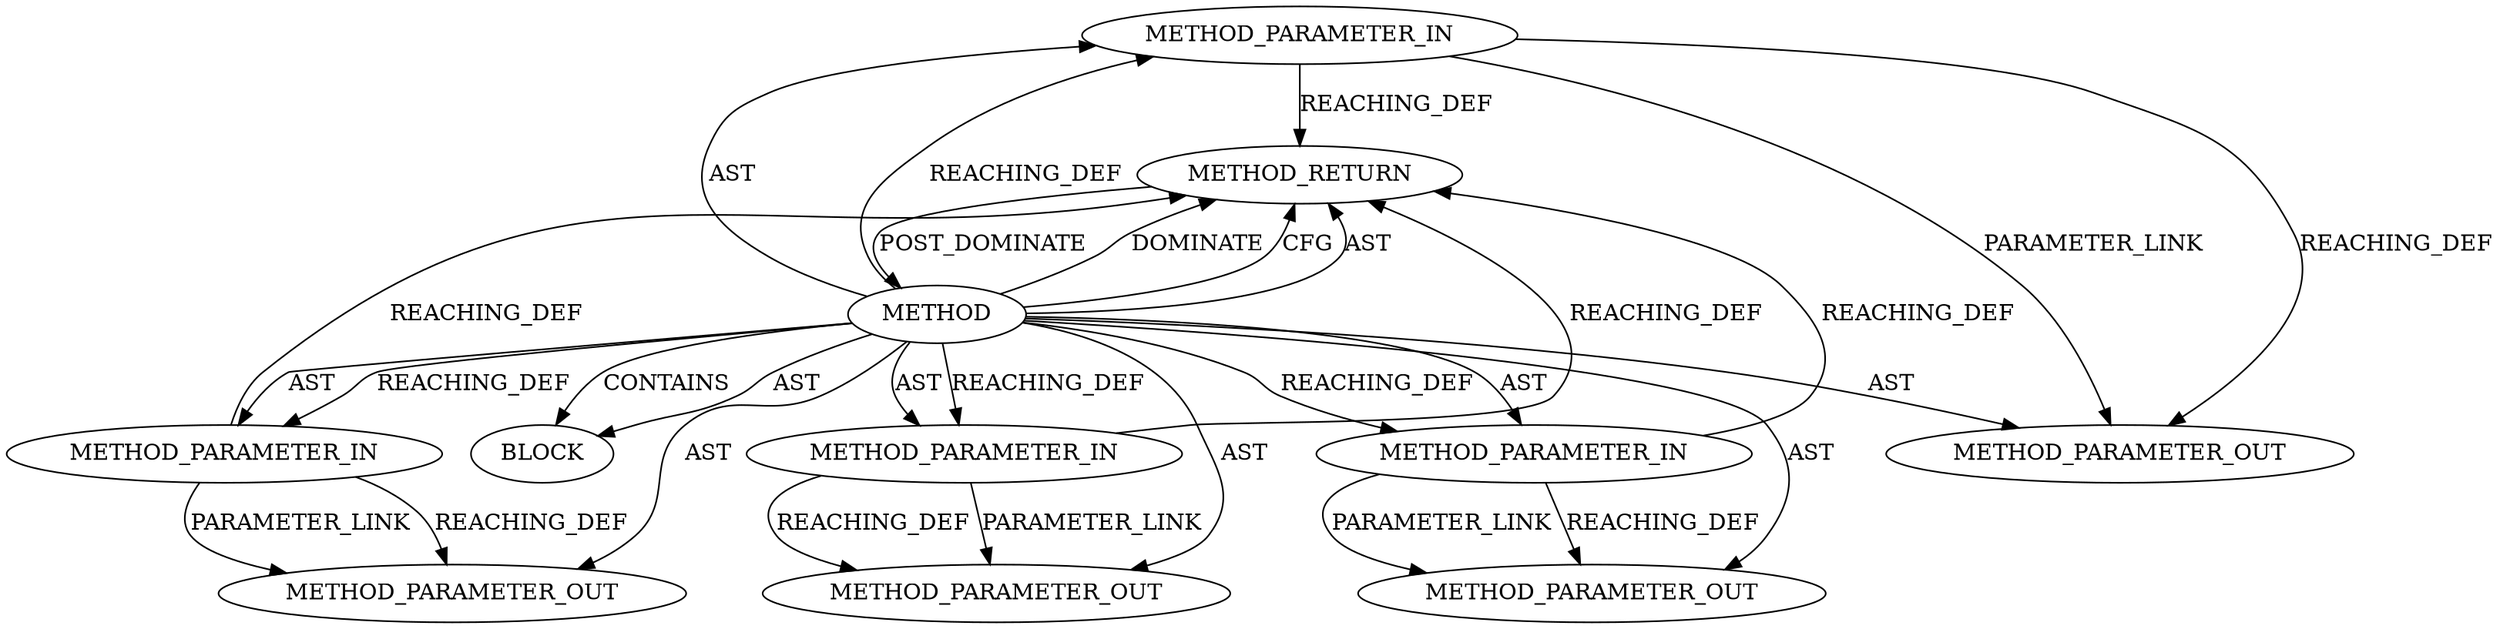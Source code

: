 digraph {
  26659 [label=METHOD_PARAMETER_IN ORDER=1 CODE="p1" IS_VARIADIC=false TYPE_FULL_NAME="ANY" EVALUATION_STRATEGY="BY_VALUE" INDEX=1 NAME="p1"]
  27664 [label=METHOD_PARAMETER_OUT ORDER=2 CODE="p2" IS_VARIADIC=false TYPE_FULL_NAME="ANY" EVALUATION_STRATEGY="BY_VALUE" INDEX=2 NAME="p2"]
  27666 [label=METHOD_PARAMETER_OUT ORDER=4 CODE="p4" IS_VARIADIC=false TYPE_FULL_NAME="ANY" EVALUATION_STRATEGY="BY_VALUE" INDEX=4 NAME="p4"]
  26660 [label=METHOD_PARAMETER_IN ORDER=2 CODE="p2" IS_VARIADIC=false TYPE_FULL_NAME="ANY" EVALUATION_STRATEGY="BY_VALUE" INDEX=2 NAME="p2"]
  27665 [label=METHOD_PARAMETER_OUT ORDER=3 CODE="p3" IS_VARIADIC=false TYPE_FULL_NAME="ANY" EVALUATION_STRATEGY="BY_VALUE" INDEX=3 NAME="p3"]
  26664 [label=METHOD_RETURN ORDER=2 CODE="RET" TYPE_FULL_NAME="ANY" EVALUATION_STRATEGY="BY_VALUE"]
  27663 [label=METHOD_PARAMETER_OUT ORDER=1 CODE="p1" IS_VARIADIC=false TYPE_FULL_NAME="ANY" EVALUATION_STRATEGY="BY_VALUE" INDEX=1 NAME="p1"]
  26662 [label=METHOD_PARAMETER_IN ORDER=4 CODE="p4" IS_VARIADIC=false TYPE_FULL_NAME="ANY" EVALUATION_STRATEGY="BY_VALUE" INDEX=4 NAME="p4"]
  26663 [label=BLOCK ORDER=1 ARGUMENT_INDEX=1 CODE="<empty>" TYPE_FULL_NAME="ANY"]
  26661 [label=METHOD_PARAMETER_IN ORDER=3 CODE="p3" IS_VARIADIC=false TYPE_FULL_NAME="ANY" EVALUATION_STRATEGY="BY_VALUE" INDEX=3 NAME="p3"]
  26658 [label=METHOD AST_PARENT_TYPE="NAMESPACE_BLOCK" AST_PARENT_FULL_NAME="<global>" ORDER=0 CODE="<empty>" FULL_NAME="ssl_parse_serverhello_use_srtp_ext" IS_EXTERNAL=true FILENAME="<empty>" SIGNATURE="" NAME="ssl_parse_serverhello_use_srtp_ext"]
  26658 -> 27665 [label=AST ]
  26662 -> 27666 [label=PARAMETER_LINK ]
  26658 -> 27664 [label=AST ]
  26658 -> 26660 [label=REACHING_DEF VARIABLE=""]
  26660 -> 26664 [label=REACHING_DEF VARIABLE="p2"]
  26658 -> 26661 [label=REACHING_DEF VARIABLE=""]
  26658 -> 26659 [label=AST ]
  26662 -> 26664 [label=REACHING_DEF VARIABLE="p4"]
  26661 -> 27665 [label=REACHING_DEF VARIABLE="p3"]
  26658 -> 26664 [label=DOMINATE ]
  26658 -> 26660 [label=AST ]
  26658 -> 26662 [label=REACHING_DEF VARIABLE=""]
  26661 -> 27665 [label=PARAMETER_LINK ]
  26658 -> 27663 [label=AST ]
  26658 -> 26664 [label=CFG ]
  26658 -> 26663 [label=AST ]
  26659 -> 27663 [label=REACHING_DEF VARIABLE="p1"]
  26661 -> 26664 [label=REACHING_DEF VARIABLE="p3"]
  26660 -> 27664 [label=REACHING_DEF VARIABLE="p2"]
  26662 -> 27666 [label=REACHING_DEF VARIABLE="p4"]
  26659 -> 26664 [label=REACHING_DEF VARIABLE="p1"]
  26658 -> 26661 [label=AST ]
  26658 -> 26664 [label=AST ]
  26659 -> 27663 [label=PARAMETER_LINK ]
  26658 -> 26659 [label=REACHING_DEF VARIABLE=""]
  26658 -> 26662 [label=AST ]
  26660 -> 27664 [label=PARAMETER_LINK ]
  26658 -> 27666 [label=AST ]
  26664 -> 26658 [label=POST_DOMINATE ]
  26658 -> 26663 [label=CONTAINS ]
}
